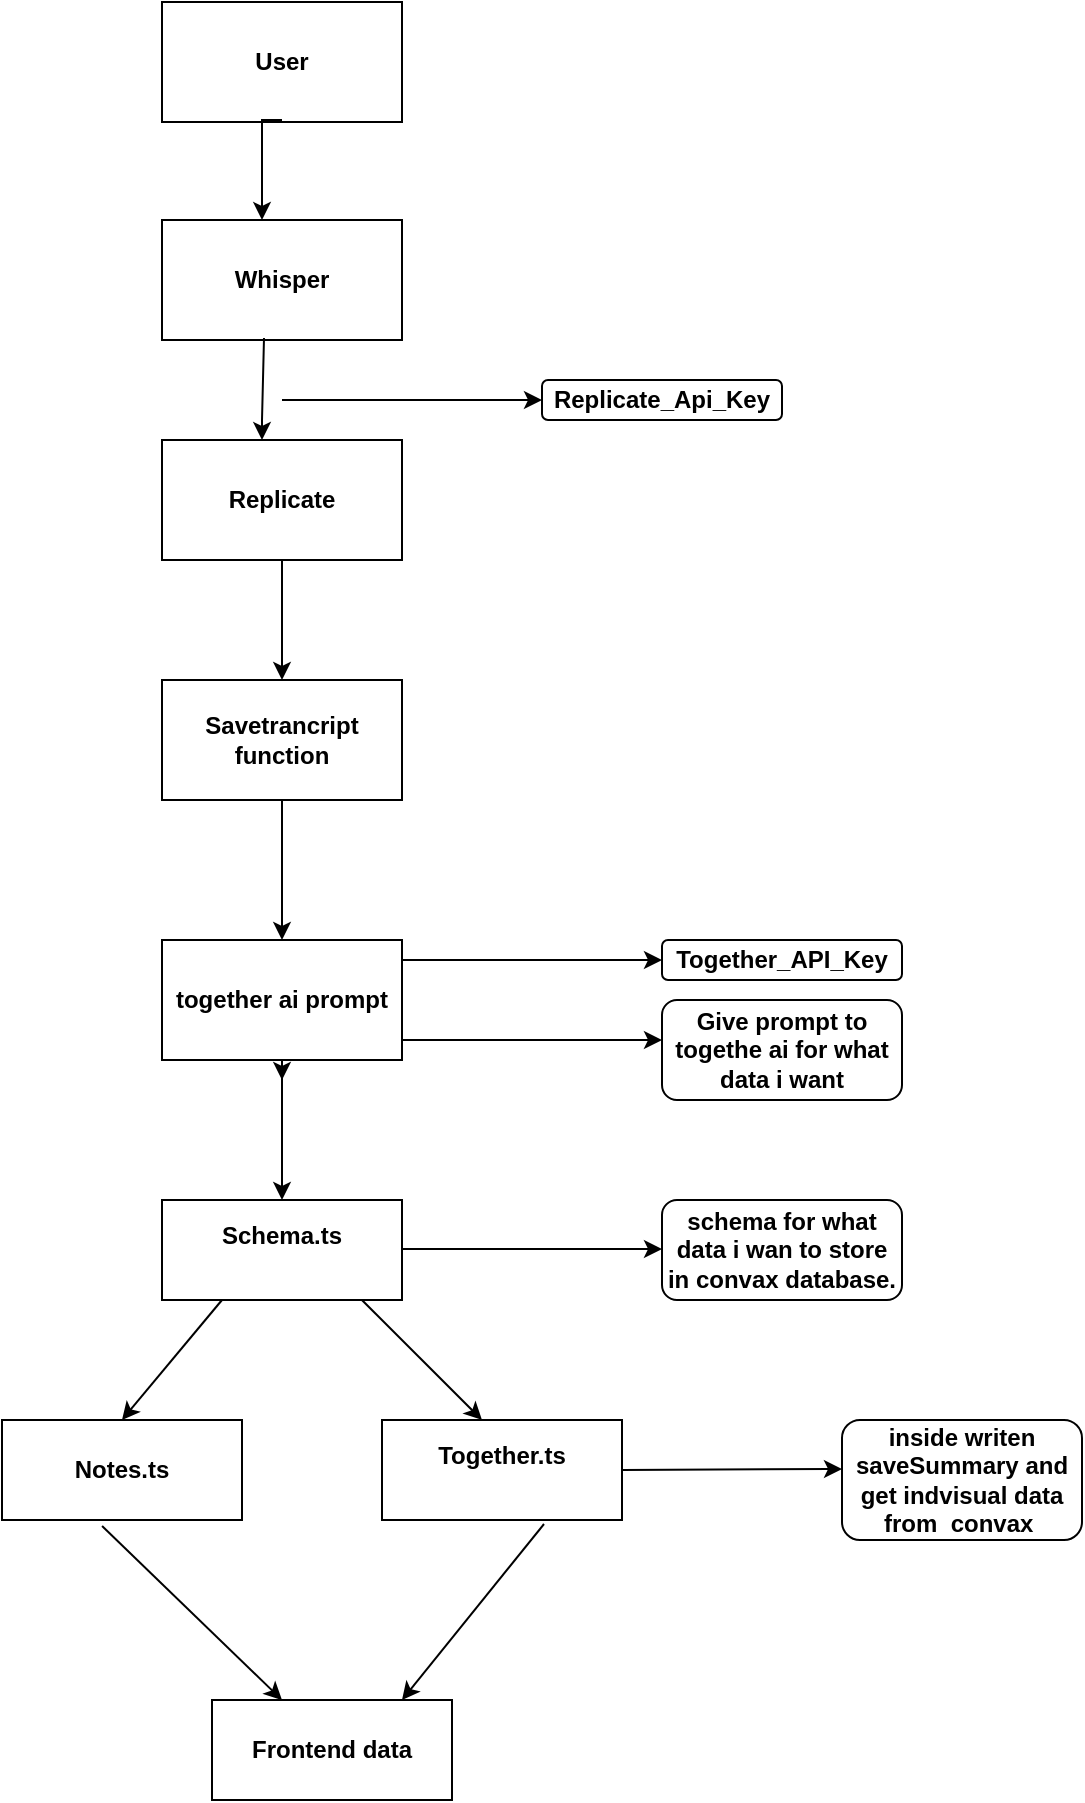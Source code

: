 <mxfile version="24.2.2" type="github">
  <diagram name="Page-1" id="sXRYX5HL8_ohyaCBxRMu">
    <mxGraphModel dx="880" dy="394" grid="1" gridSize="10" guides="1" tooltips="1" connect="1" arrows="1" fold="1" page="1" pageScale="1" pageWidth="850" pageHeight="1100" math="0" shadow="0">
      <root>
        <mxCell id="0" />
        <mxCell id="1" parent="0" />
        <mxCell id="GaO-K7H8E9QdrUe8bDi3-1" value="&lt;b&gt;User&lt;/b&gt;" style="whiteSpace=wrap;html=1;" parent="1" vertex="1">
          <mxGeometry x="280" y="51" width="120" height="60" as="geometry" />
        </mxCell>
        <mxCell id="GaO-K7H8E9QdrUe8bDi3-5" value="" style="endArrow=classic;html=1;rounded=0;" parent="1" edge="1">
          <mxGeometry width="50" height="50" relative="1" as="geometry">
            <mxPoint x="330" y="110" as="sourcePoint" />
            <mxPoint x="330" y="160" as="targetPoint" />
            <Array as="points">
              <mxPoint x="340" y="110" />
              <mxPoint x="330" y="110" />
              <mxPoint x="330" y="140" />
            </Array>
          </mxGeometry>
        </mxCell>
        <mxCell id="GaO-K7H8E9QdrUe8bDi3-6" value="&lt;b&gt;Whisper&lt;/b&gt;" style="whiteSpace=wrap;html=1;" parent="1" vertex="1">
          <mxGeometry x="280" y="160" width="120" height="60" as="geometry" />
        </mxCell>
        <mxCell id="GaO-K7H8E9QdrUe8bDi3-8" value="" style="endArrow=classic;html=1;rounded=0;exitX=0.425;exitY=0.983;exitDx=0;exitDy=0;exitPerimeter=0;" parent="1" source="GaO-K7H8E9QdrUe8bDi3-6" edge="1">
          <mxGeometry width="50" height="50" relative="1" as="geometry">
            <mxPoint x="400" y="260" as="sourcePoint" />
            <mxPoint x="330" y="270" as="targetPoint" />
            <Array as="points">
              <mxPoint x="330" y="260" />
            </Array>
          </mxGeometry>
        </mxCell>
        <mxCell id="GaO-K7H8E9QdrUe8bDi3-9" value="&lt;b&gt;Replicate&lt;/b&gt;" style="whiteSpace=wrap;html=1;" parent="1" vertex="1">
          <mxGeometry x="280" y="270" width="120" height="60" as="geometry" />
        </mxCell>
        <mxCell id="GaO-K7H8E9QdrUe8bDi3-10" value="" style="endArrow=classic;html=1;rounded=0;exitX=0.5;exitY=1;exitDx=0;exitDy=0;" parent="1" source="GaO-K7H8E9QdrUe8bDi3-9" edge="1">
          <mxGeometry width="50" height="50" relative="1" as="geometry">
            <mxPoint x="340" y="350" as="sourcePoint" />
            <mxPoint x="340" y="390" as="targetPoint" />
            <Array as="points" />
          </mxGeometry>
        </mxCell>
        <mxCell id="GaO-K7H8E9QdrUe8bDi3-11" value="&lt;b&gt;Savetrancript function&lt;/b&gt;" style="whiteSpace=wrap;html=1;" parent="1" vertex="1">
          <mxGeometry x="280" y="390" width="120" height="60" as="geometry" />
        </mxCell>
        <mxCell id="GaO-K7H8E9QdrUe8bDi3-21" style="edgeStyle=orthogonalEdgeStyle;rounded=0;orthogonalLoop=1;jettySize=auto;html=1;exitX=0.5;exitY=1;exitDx=0;exitDy=0;" parent="1" source="GaO-K7H8E9QdrUe8bDi3-12" edge="1">
          <mxGeometry relative="1" as="geometry">
            <mxPoint x="340" y="590" as="targetPoint" />
          </mxGeometry>
        </mxCell>
        <mxCell id="GaO-K7H8E9QdrUe8bDi3-12" value="&lt;b&gt;together ai prompt&lt;/b&gt;" style="whiteSpace=wrap;html=1;" parent="1" vertex="1">
          <mxGeometry x="280" y="520" width="120" height="60" as="geometry" />
        </mxCell>
        <mxCell id="GaO-K7H8E9QdrUe8bDi3-13" value="" style="endArrow=classic;html=1;rounded=0;exitX=0.5;exitY=1;exitDx=0;exitDy=0;" parent="1" source="GaO-K7H8E9QdrUe8bDi3-11" edge="1">
          <mxGeometry width="50" height="50" relative="1" as="geometry">
            <mxPoint x="340" y="490" as="sourcePoint" />
            <mxPoint x="340" y="520" as="targetPoint" />
            <Array as="points" />
          </mxGeometry>
        </mxCell>
        <mxCell id="GaO-K7H8E9QdrUe8bDi3-18" value="" style="endArrow=classic;html=1;rounded=0;exitX=0.5;exitY=1;exitDx=0;exitDy=0;" parent="1" source="GaO-K7H8E9QdrUe8bDi3-12" edge="1">
          <mxGeometry width="50" height="50" relative="1" as="geometry">
            <mxPoint x="350" y="580" as="sourcePoint" />
            <mxPoint x="340" y="650" as="targetPoint" />
            <Array as="points" />
          </mxGeometry>
        </mxCell>
        <mxCell id="GaO-K7H8E9QdrUe8bDi3-19" value="&lt;div&gt;&lt;b&gt;Schema.ts&lt;/b&gt;&lt;/div&gt;&lt;div&gt;&lt;b&gt;&lt;br&gt;&lt;/b&gt;&lt;/div&gt;" style="whiteSpace=wrap;html=1;" parent="1" vertex="1">
          <mxGeometry x="280" y="650" width="120" height="50" as="geometry" />
        </mxCell>
        <mxCell id="GaO-K7H8E9QdrUe8bDi3-22" value="" style="endArrow=classic;html=1;rounded=0;exitX=0.833;exitY=1;exitDx=0;exitDy=0;exitPerimeter=0;" parent="1" source="GaO-K7H8E9QdrUe8bDi3-19" edge="1">
          <mxGeometry width="50" height="50" relative="1" as="geometry">
            <mxPoint x="380" y="710" as="sourcePoint" />
            <mxPoint x="440" y="760" as="targetPoint" />
          </mxGeometry>
        </mxCell>
        <mxCell id="GaO-K7H8E9QdrUe8bDi3-24" value="" style="endArrow=classic;html=1;rounded=0;exitX=0.25;exitY=1;exitDx=0;exitDy=0;" parent="1" source="GaO-K7H8E9QdrUe8bDi3-19" edge="1">
          <mxGeometry width="50" height="50" relative="1" as="geometry">
            <mxPoint x="400" y="620" as="sourcePoint" />
            <mxPoint x="260" y="760" as="targetPoint" />
          </mxGeometry>
        </mxCell>
        <mxCell id="GaO-K7H8E9QdrUe8bDi3-25" value="&lt;b&gt;Notes.ts&lt;/b&gt;" style="whiteSpace=wrap;html=1;" parent="1" vertex="1">
          <mxGeometry x="200" y="760" width="120" height="50" as="geometry" />
        </mxCell>
        <mxCell id="GaO-K7H8E9QdrUe8bDi3-26" value="&lt;div&gt;&lt;b&gt;Together.ts&lt;/b&gt;&lt;/div&gt;&lt;div&gt;&lt;b&gt;&lt;br&gt;&lt;/b&gt;&lt;/div&gt;" style="whiteSpace=wrap;html=1;" parent="1" vertex="1">
          <mxGeometry x="390" y="760" width="120" height="50" as="geometry" />
        </mxCell>
        <mxCell id="GaO-K7H8E9QdrUe8bDi3-27" value="" style="endArrow=classic;html=1;rounded=0;exitX=0.417;exitY=1.06;exitDx=0;exitDy=0;exitPerimeter=0;" parent="1" source="GaO-K7H8E9QdrUe8bDi3-25" edge="1">
          <mxGeometry width="50" height="50" relative="1" as="geometry">
            <mxPoint x="400" y="940" as="sourcePoint" />
            <mxPoint x="340" y="900" as="targetPoint" />
          </mxGeometry>
        </mxCell>
        <mxCell id="GaO-K7H8E9QdrUe8bDi3-28" value="" style="endArrow=classic;html=1;rounded=0;exitX=0.675;exitY=1.04;exitDx=0;exitDy=0;exitPerimeter=0;" parent="1" source="GaO-K7H8E9QdrUe8bDi3-26" edge="1">
          <mxGeometry width="50" height="50" relative="1" as="geometry">
            <mxPoint x="440" y="840" as="sourcePoint" />
            <mxPoint x="400" y="900" as="targetPoint" />
          </mxGeometry>
        </mxCell>
        <mxCell id="GaO-K7H8E9QdrUe8bDi3-29" value="&lt;b&gt;Frontend data&lt;/b&gt;" style="whiteSpace=wrap;html=1;" parent="1" vertex="1">
          <mxGeometry x="305" y="900" width="120" height="50" as="geometry" />
        </mxCell>
        <mxCell id="HTHB-UWN5St5r07xQnPi-2" value="" style="endArrow=classic;html=1;rounded=0;entryX=0;entryY=0.5;entryDx=0;entryDy=0;" parent="1" target="HTHB-UWN5St5r07xQnPi-3" edge="1">
          <mxGeometry width="50" height="50" relative="1" as="geometry">
            <mxPoint x="340" y="250" as="sourcePoint" />
            <mxPoint x="450" y="249" as="targetPoint" />
          </mxGeometry>
        </mxCell>
        <mxCell id="HTHB-UWN5St5r07xQnPi-3" value="&lt;b&gt;Replicate_Api_Key&lt;br&gt;&lt;/b&gt;" style="rounded=1;whiteSpace=wrap;html=1;" parent="1" vertex="1">
          <mxGeometry x="470" y="240" width="120" height="20" as="geometry" />
        </mxCell>
        <mxCell id="HTHB-UWN5St5r07xQnPi-4" value="" style="endArrow=classic;html=1;rounded=0;entryX=0;entryY=0.5;entryDx=0;entryDy=0;" parent="1" edge="1">
          <mxGeometry width="50" height="50" relative="1" as="geometry">
            <mxPoint x="400" y="530" as="sourcePoint" />
            <mxPoint x="530" y="530" as="targetPoint" />
          </mxGeometry>
        </mxCell>
        <mxCell id="HTHB-UWN5St5r07xQnPi-5" value="&lt;b&gt;Together_API_Key&lt;/b&gt;" style="rounded=1;whiteSpace=wrap;html=1;" parent="1" vertex="1">
          <mxGeometry x="530" y="520" width="120" height="20" as="geometry" />
        </mxCell>
        <mxCell id="HTHB-UWN5St5r07xQnPi-6" value="" style="endArrow=classic;html=1;rounded=0;entryX=0;entryY=0.5;entryDx=0;entryDy=0;" parent="1" edge="1">
          <mxGeometry width="50" height="50" relative="1" as="geometry">
            <mxPoint x="400" y="570" as="sourcePoint" />
            <mxPoint x="530" y="570" as="targetPoint" />
          </mxGeometry>
        </mxCell>
        <mxCell id="HTHB-UWN5St5r07xQnPi-7" value="&lt;b&gt;Give prompt to togethe ai for what data i want &lt;/b&gt;" style="rounded=1;whiteSpace=wrap;html=1;" parent="1" vertex="1">
          <mxGeometry x="530" y="550" width="120" height="50" as="geometry" />
        </mxCell>
        <mxCell id="HTHB-UWN5St5r07xQnPi-9" value="" style="endArrow=classic;html=1;rounded=0;entryX=0;entryY=0.5;entryDx=0;entryDy=0;" parent="1" edge="1">
          <mxGeometry width="50" height="50" relative="1" as="geometry">
            <mxPoint x="400" y="674.5" as="sourcePoint" />
            <mxPoint x="530" y="674.5" as="targetPoint" />
          </mxGeometry>
        </mxCell>
        <mxCell id="HTHB-UWN5St5r07xQnPi-10" value="&lt;b&gt;schema for what data i wan to store in convax database.&lt;/b&gt;" style="rounded=1;whiteSpace=wrap;html=1;" parent="1" vertex="1">
          <mxGeometry x="530" y="650" width="120" height="50" as="geometry" />
        </mxCell>
        <mxCell id="HTHB-UWN5St5r07xQnPi-11" value="" style="endArrow=classic;html=1;rounded=0;entryX=0;entryY=0.5;entryDx=0;entryDy=0;" parent="1" edge="1">
          <mxGeometry width="50" height="50" relative="1" as="geometry">
            <mxPoint x="510" y="785" as="sourcePoint" />
            <mxPoint x="620" y="784.5" as="targetPoint" />
          </mxGeometry>
        </mxCell>
        <mxCell id="HTHB-UWN5St5r07xQnPi-12" value="&lt;b&gt;inside writen saveSummary and get indvisual data from&amp;nbsp; convax&amp;nbsp; &lt;/b&gt;" style="rounded=1;whiteSpace=wrap;html=1;" parent="1" vertex="1">
          <mxGeometry x="620" y="760" width="120" height="60" as="geometry" />
        </mxCell>
      </root>
    </mxGraphModel>
  </diagram>
</mxfile>
